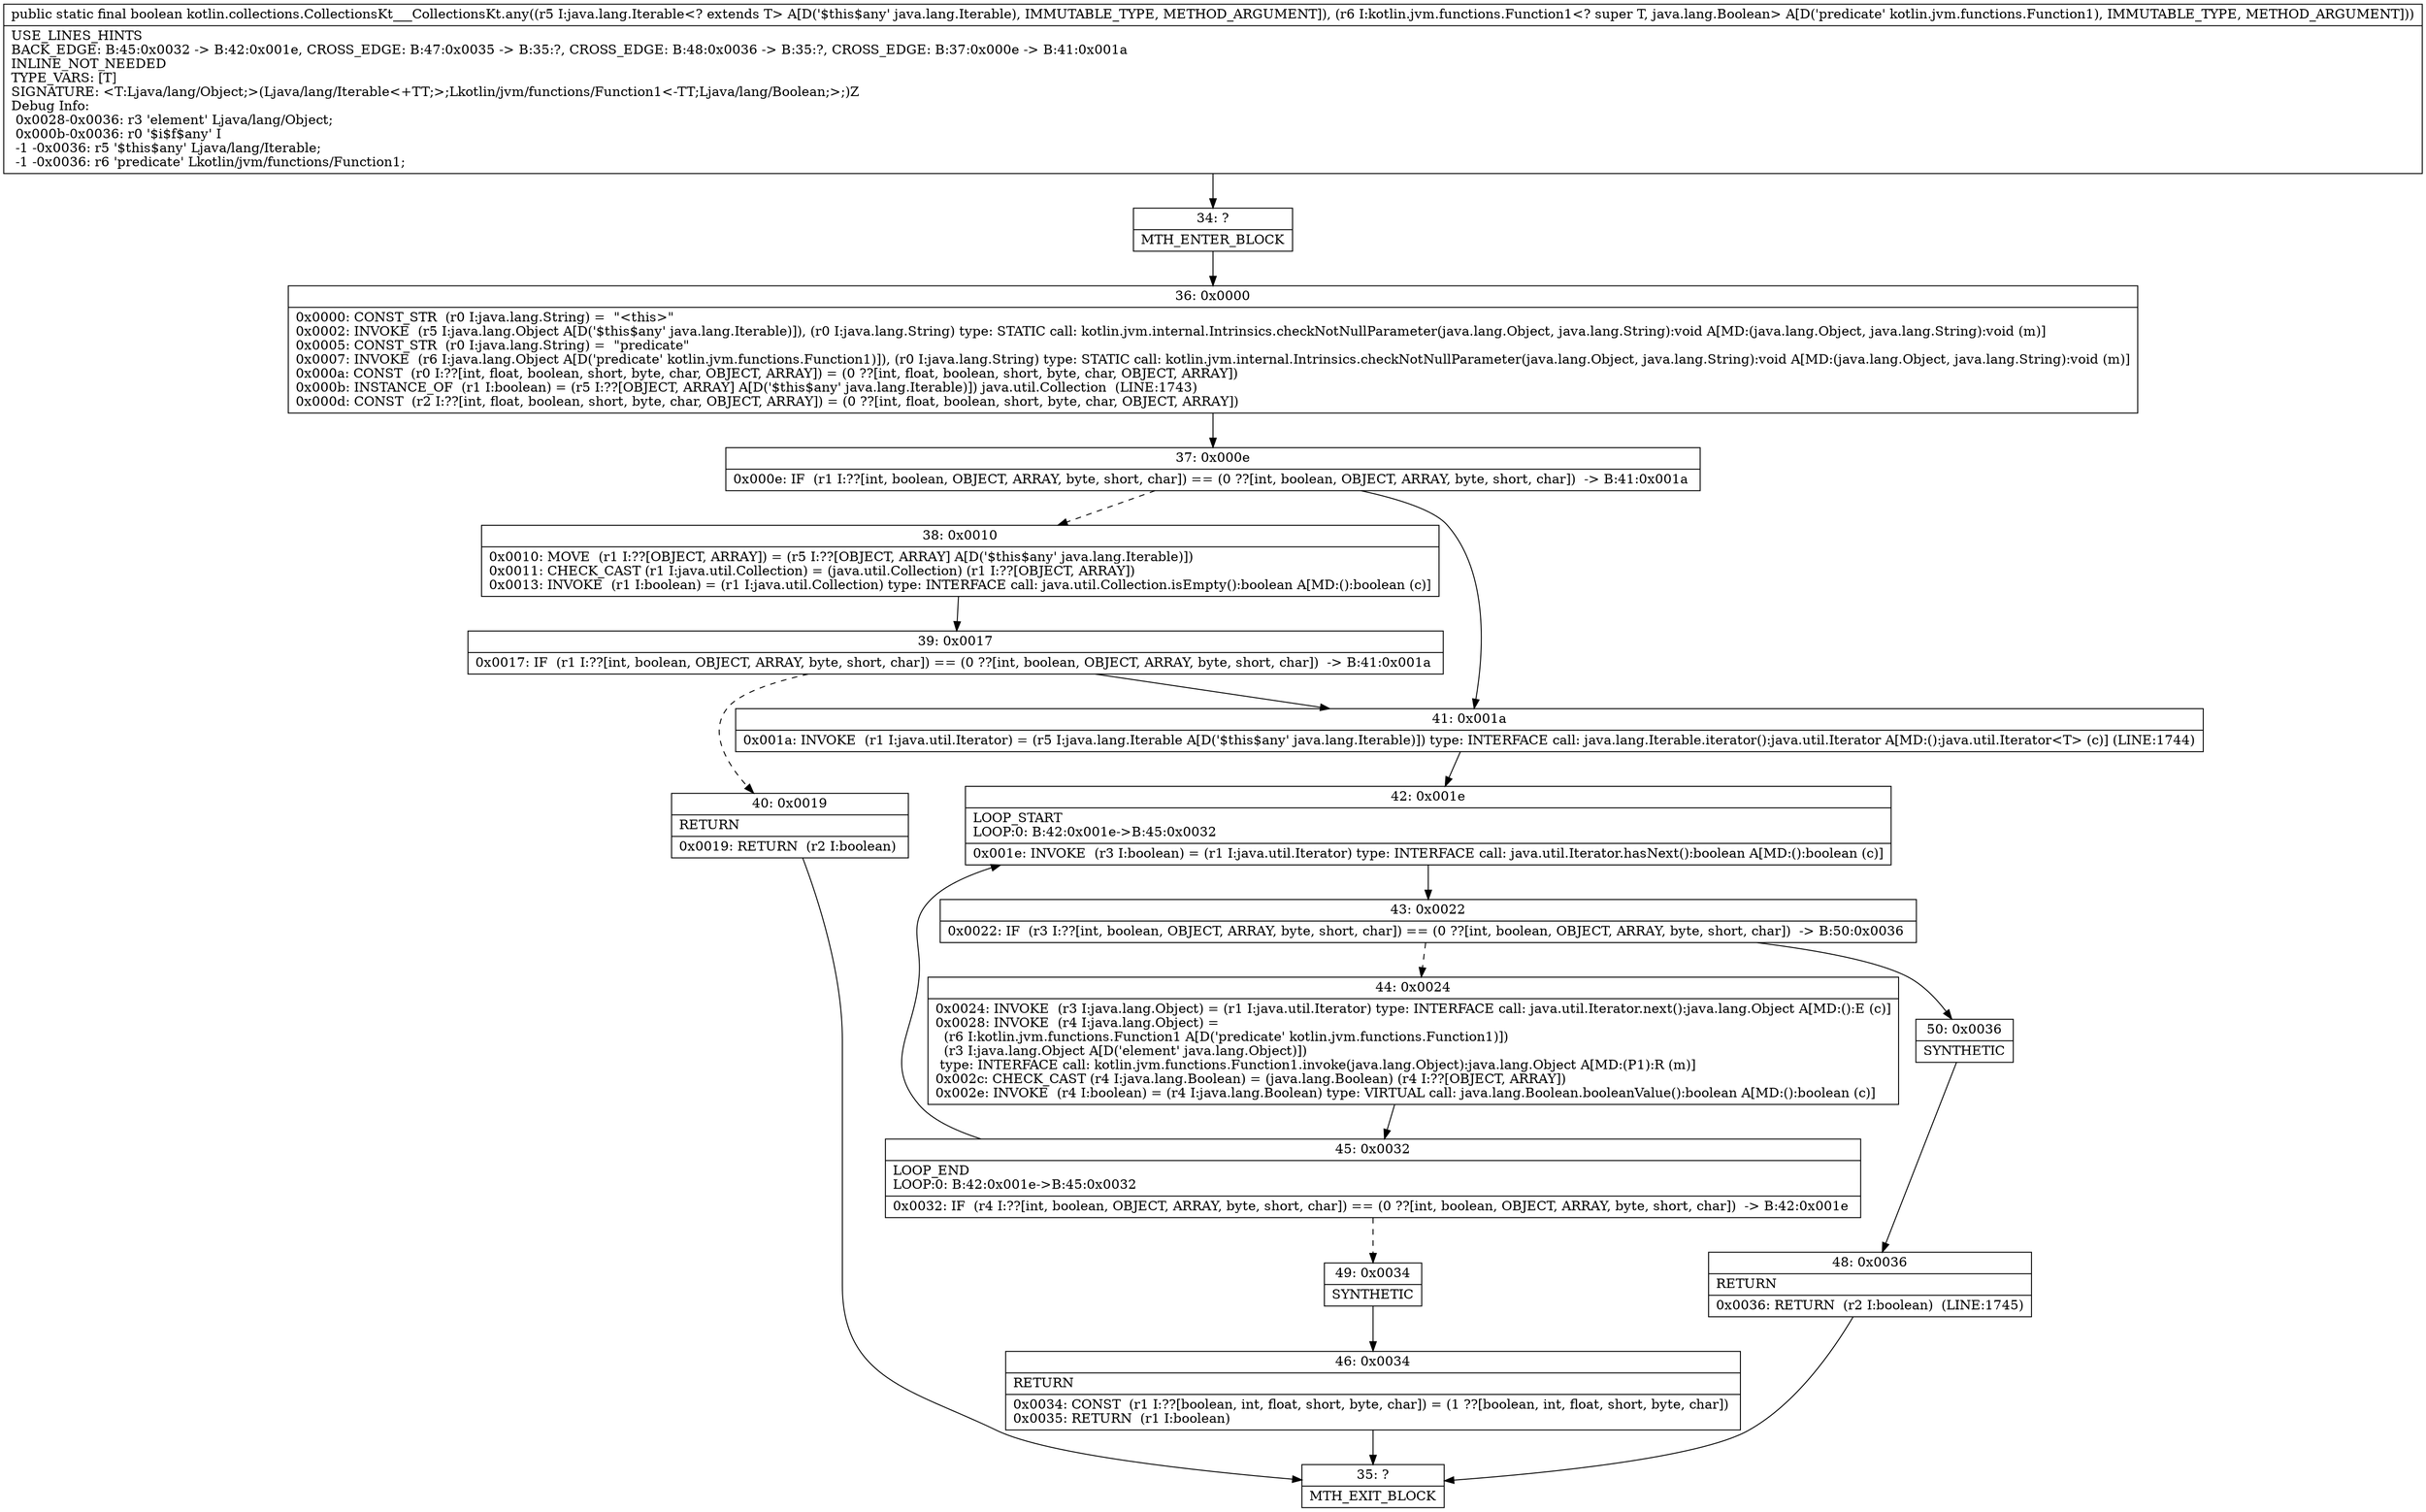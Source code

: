 digraph "CFG forkotlin.collections.CollectionsKt___CollectionsKt.any(Ljava\/lang\/Iterable;Lkotlin\/jvm\/functions\/Function1;)Z" {
Node_34 [shape=record,label="{34\:\ ?|MTH_ENTER_BLOCK\l}"];
Node_36 [shape=record,label="{36\:\ 0x0000|0x0000: CONST_STR  (r0 I:java.lang.String) =  \"\<this\>\" \l0x0002: INVOKE  (r5 I:java.lang.Object A[D('$this$any' java.lang.Iterable)]), (r0 I:java.lang.String) type: STATIC call: kotlin.jvm.internal.Intrinsics.checkNotNullParameter(java.lang.Object, java.lang.String):void A[MD:(java.lang.Object, java.lang.String):void (m)]\l0x0005: CONST_STR  (r0 I:java.lang.String) =  \"predicate\" \l0x0007: INVOKE  (r6 I:java.lang.Object A[D('predicate' kotlin.jvm.functions.Function1)]), (r0 I:java.lang.String) type: STATIC call: kotlin.jvm.internal.Intrinsics.checkNotNullParameter(java.lang.Object, java.lang.String):void A[MD:(java.lang.Object, java.lang.String):void (m)]\l0x000a: CONST  (r0 I:??[int, float, boolean, short, byte, char, OBJECT, ARRAY]) = (0 ??[int, float, boolean, short, byte, char, OBJECT, ARRAY]) \l0x000b: INSTANCE_OF  (r1 I:boolean) = (r5 I:??[OBJECT, ARRAY] A[D('$this$any' java.lang.Iterable)]) java.util.Collection  (LINE:1743)\l0x000d: CONST  (r2 I:??[int, float, boolean, short, byte, char, OBJECT, ARRAY]) = (0 ??[int, float, boolean, short, byte, char, OBJECT, ARRAY]) \l}"];
Node_37 [shape=record,label="{37\:\ 0x000e|0x000e: IF  (r1 I:??[int, boolean, OBJECT, ARRAY, byte, short, char]) == (0 ??[int, boolean, OBJECT, ARRAY, byte, short, char])  \-\> B:41:0x001a \l}"];
Node_38 [shape=record,label="{38\:\ 0x0010|0x0010: MOVE  (r1 I:??[OBJECT, ARRAY]) = (r5 I:??[OBJECT, ARRAY] A[D('$this$any' java.lang.Iterable)]) \l0x0011: CHECK_CAST (r1 I:java.util.Collection) = (java.util.Collection) (r1 I:??[OBJECT, ARRAY]) \l0x0013: INVOKE  (r1 I:boolean) = (r1 I:java.util.Collection) type: INTERFACE call: java.util.Collection.isEmpty():boolean A[MD:():boolean (c)]\l}"];
Node_39 [shape=record,label="{39\:\ 0x0017|0x0017: IF  (r1 I:??[int, boolean, OBJECT, ARRAY, byte, short, char]) == (0 ??[int, boolean, OBJECT, ARRAY, byte, short, char])  \-\> B:41:0x001a \l}"];
Node_40 [shape=record,label="{40\:\ 0x0019|RETURN\l|0x0019: RETURN  (r2 I:boolean) \l}"];
Node_35 [shape=record,label="{35\:\ ?|MTH_EXIT_BLOCK\l}"];
Node_41 [shape=record,label="{41\:\ 0x001a|0x001a: INVOKE  (r1 I:java.util.Iterator) = (r5 I:java.lang.Iterable A[D('$this$any' java.lang.Iterable)]) type: INTERFACE call: java.lang.Iterable.iterator():java.util.Iterator A[MD:():java.util.Iterator\<T\> (c)] (LINE:1744)\l}"];
Node_42 [shape=record,label="{42\:\ 0x001e|LOOP_START\lLOOP:0: B:42:0x001e\-\>B:45:0x0032\l|0x001e: INVOKE  (r3 I:boolean) = (r1 I:java.util.Iterator) type: INTERFACE call: java.util.Iterator.hasNext():boolean A[MD:():boolean (c)]\l}"];
Node_43 [shape=record,label="{43\:\ 0x0022|0x0022: IF  (r3 I:??[int, boolean, OBJECT, ARRAY, byte, short, char]) == (0 ??[int, boolean, OBJECT, ARRAY, byte, short, char])  \-\> B:50:0x0036 \l}"];
Node_44 [shape=record,label="{44\:\ 0x0024|0x0024: INVOKE  (r3 I:java.lang.Object) = (r1 I:java.util.Iterator) type: INTERFACE call: java.util.Iterator.next():java.lang.Object A[MD:():E (c)]\l0x0028: INVOKE  (r4 I:java.lang.Object) = \l  (r6 I:kotlin.jvm.functions.Function1 A[D('predicate' kotlin.jvm.functions.Function1)])\l  (r3 I:java.lang.Object A[D('element' java.lang.Object)])\l type: INTERFACE call: kotlin.jvm.functions.Function1.invoke(java.lang.Object):java.lang.Object A[MD:(P1):R (m)]\l0x002c: CHECK_CAST (r4 I:java.lang.Boolean) = (java.lang.Boolean) (r4 I:??[OBJECT, ARRAY]) \l0x002e: INVOKE  (r4 I:boolean) = (r4 I:java.lang.Boolean) type: VIRTUAL call: java.lang.Boolean.booleanValue():boolean A[MD:():boolean (c)]\l}"];
Node_45 [shape=record,label="{45\:\ 0x0032|LOOP_END\lLOOP:0: B:42:0x001e\-\>B:45:0x0032\l|0x0032: IF  (r4 I:??[int, boolean, OBJECT, ARRAY, byte, short, char]) == (0 ??[int, boolean, OBJECT, ARRAY, byte, short, char])  \-\> B:42:0x001e \l}"];
Node_49 [shape=record,label="{49\:\ 0x0034|SYNTHETIC\l}"];
Node_46 [shape=record,label="{46\:\ 0x0034|RETURN\l|0x0034: CONST  (r1 I:??[boolean, int, float, short, byte, char]) = (1 ??[boolean, int, float, short, byte, char]) \l0x0035: RETURN  (r1 I:boolean) \l}"];
Node_50 [shape=record,label="{50\:\ 0x0036|SYNTHETIC\l}"];
Node_48 [shape=record,label="{48\:\ 0x0036|RETURN\l|0x0036: RETURN  (r2 I:boolean)  (LINE:1745)\l}"];
MethodNode[shape=record,label="{public static final boolean kotlin.collections.CollectionsKt___CollectionsKt.any((r5 I:java.lang.Iterable\<? extends T\> A[D('$this$any' java.lang.Iterable), IMMUTABLE_TYPE, METHOD_ARGUMENT]), (r6 I:kotlin.jvm.functions.Function1\<? super T, java.lang.Boolean\> A[D('predicate' kotlin.jvm.functions.Function1), IMMUTABLE_TYPE, METHOD_ARGUMENT]))  | USE_LINES_HINTS\lBACK_EDGE: B:45:0x0032 \-\> B:42:0x001e, CROSS_EDGE: B:47:0x0035 \-\> B:35:?, CROSS_EDGE: B:48:0x0036 \-\> B:35:?, CROSS_EDGE: B:37:0x000e \-\> B:41:0x001a\lINLINE_NOT_NEEDED\lTYPE_VARS: [T]\lSIGNATURE: \<T:Ljava\/lang\/Object;\>(Ljava\/lang\/Iterable\<+TT;\>;Lkotlin\/jvm\/functions\/Function1\<\-TT;Ljava\/lang\/Boolean;\>;)Z\lDebug Info:\l  0x0028\-0x0036: r3 'element' Ljava\/lang\/Object;\l  0x000b\-0x0036: r0 '$i$f$any' I\l  \-1 \-0x0036: r5 '$this$any' Ljava\/lang\/Iterable;\l  \-1 \-0x0036: r6 'predicate' Lkotlin\/jvm\/functions\/Function1;\l}"];
MethodNode -> Node_34;Node_34 -> Node_36;
Node_36 -> Node_37;
Node_37 -> Node_38[style=dashed];
Node_37 -> Node_41;
Node_38 -> Node_39;
Node_39 -> Node_40[style=dashed];
Node_39 -> Node_41;
Node_40 -> Node_35;
Node_41 -> Node_42;
Node_42 -> Node_43;
Node_43 -> Node_44[style=dashed];
Node_43 -> Node_50;
Node_44 -> Node_45;
Node_45 -> Node_42;
Node_45 -> Node_49[style=dashed];
Node_49 -> Node_46;
Node_46 -> Node_35;
Node_50 -> Node_48;
Node_48 -> Node_35;
}

